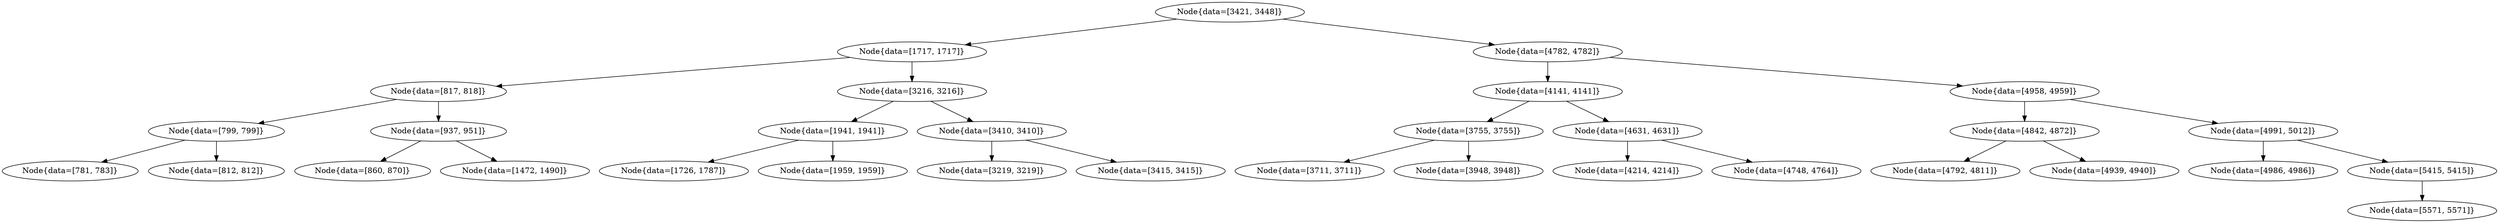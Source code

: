 digraph G{
629622916 [label="Node{data=[3421, 3448]}"]
629622916 -> 1932869966
1932869966 [label="Node{data=[1717, 1717]}"]
1932869966 -> 659509677
659509677 [label="Node{data=[817, 818]}"]
659509677 -> 868841137
868841137 [label="Node{data=[799, 799]}"]
868841137 -> 748014372
748014372 [label="Node{data=[781, 783]}"]
868841137 -> 1978908873
1978908873 [label="Node{data=[812, 812]}"]
659509677 -> 686568931
686568931 [label="Node{data=[937, 951]}"]
686568931 -> 1349034673
1349034673 [label="Node{data=[860, 870]}"]
686568931 -> 1378258803
1378258803 [label="Node{data=[1472, 1490]}"]
1932869966 -> 960030838
960030838 [label="Node{data=[3216, 3216]}"]
960030838 -> 1890746783
1890746783 [label="Node{data=[1941, 1941]}"]
1890746783 -> 1708836882
1708836882 [label="Node{data=[1726, 1787]}"]
1890746783 -> 56729293
56729293 [label="Node{data=[1959, 1959]}"]
960030838 -> 2112142735
2112142735 [label="Node{data=[3410, 3410]}"]
2112142735 -> 423519701
423519701 [label="Node{data=[3219, 3219]}"]
2112142735 -> 714585272
714585272 [label="Node{data=[3415, 3415]}"]
629622916 -> 621789393
621789393 [label="Node{data=[4782, 4782]}"]
621789393 -> 2111772986
2111772986 [label="Node{data=[4141, 4141]}"]
2111772986 -> 396741529
396741529 [label="Node{data=[3755, 3755]}"]
396741529 -> 8425377
8425377 [label="Node{data=[3711, 3711]}"]
396741529 -> 1532153384
1532153384 [label="Node{data=[3948, 3948]}"]
2111772986 -> 1589709489
1589709489 [label="Node{data=[4631, 4631]}"]
1589709489 -> 1728183283
1728183283 [label="Node{data=[4214, 4214]}"]
1589709489 -> 1677233461
1677233461 [label="Node{data=[4748, 4764]}"]
621789393 -> 781593836
781593836 [label="Node{data=[4958, 4959]}"]
781593836 -> 2018787085
2018787085 [label="Node{data=[4842, 4872]}"]
2018787085 -> 283282839
283282839 [label="Node{data=[4792, 4811]}"]
2018787085 -> 936655771
936655771 [label="Node{data=[4939, 4940]}"]
781593836 -> 683315393
683315393 [label="Node{data=[4991, 5012]}"]
683315393 -> 1909419660
1909419660 [label="Node{data=[4986, 4986]}"]
683315393 -> 1967508247
1967508247 [label="Node{data=[5415, 5415]}"]
1967508247 -> 1666924231
1666924231 [label="Node{data=[5571, 5571]}"]
}
